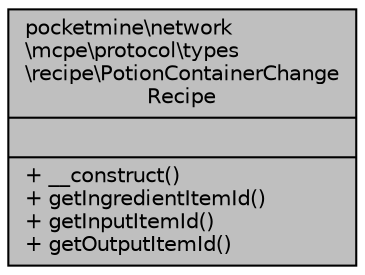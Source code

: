 digraph "pocketmine\network\mcpe\protocol\types\recipe\PotionContainerChangeRecipe"
{
 // INTERACTIVE_SVG=YES
 // LATEX_PDF_SIZE
  edge [fontname="Helvetica",fontsize="10",labelfontname="Helvetica",labelfontsize="10"];
  node [fontname="Helvetica",fontsize="10",shape=record];
  Node1 [label="{pocketmine\\network\l\\mcpe\\protocol\\types\l\\recipe\\PotionContainerChange\lRecipe\n||+ __construct()\l+ getIngredientItemId()\l+ getInputItemId()\l+ getOutputItemId()\l}",height=0.2,width=0.4,color="black", fillcolor="grey75", style="filled", fontcolor="black",tooltip=" "];
}

